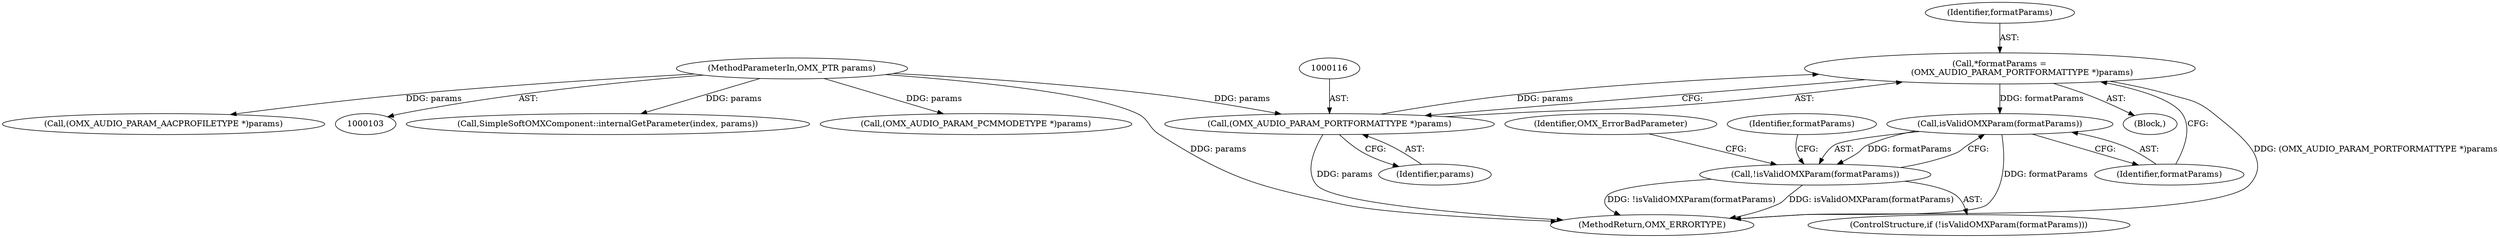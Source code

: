 digraph "0_Android_295c883fe3105b19bcd0f9e07d54c6b589fc5bff_4@pointer" {
"1000113" [label="(Call,*formatParams =\n                 (OMX_AUDIO_PARAM_PORTFORMATTYPE *)params)"];
"1000115" [label="(Call,(OMX_AUDIO_PARAM_PORTFORMATTYPE *)params)"];
"1000105" [label="(MethodParameterIn,OMX_PTR params)"];
"1000120" [label="(Call,isValidOMXParam(formatParams))"];
"1000119" [label="(Call,!isValidOMXParam(formatParams))"];
"1000379" [label="(Call,SimpleSoftOMXComponent::internalGetParameter(index, params))"];
"1000118" [label="(ControlStructure,if (!isValidOMXParam(formatParams)))"];
"1000111" [label="(Block,)"];
"1000114" [label="(Identifier,formatParams)"];
"1000124" [label="(Identifier,OMX_ErrorBadParameter)"];
"1000105" [label="(MethodParameterIn,OMX_PTR params)"];
"1000307" [label="(Call,(OMX_AUDIO_PARAM_PCMMODETYPE *)params)"];
"1000128" [label="(Identifier,formatParams)"];
"1000382" [label="(MethodReturn,OMX_ERRORTYPE)"];
"1000113" [label="(Call,*formatParams =\n                 (OMX_AUDIO_PARAM_PORTFORMATTYPE *)params)"];
"1000162" [label="(Call,(OMX_AUDIO_PARAM_AACPROFILETYPE *)params)"];
"1000115" [label="(Call,(OMX_AUDIO_PARAM_PORTFORMATTYPE *)params)"];
"1000121" [label="(Identifier,formatParams)"];
"1000120" [label="(Call,isValidOMXParam(formatParams))"];
"1000117" [label="(Identifier,params)"];
"1000119" [label="(Call,!isValidOMXParam(formatParams))"];
"1000113" -> "1000111"  [label="AST: "];
"1000113" -> "1000115"  [label="CFG: "];
"1000114" -> "1000113"  [label="AST: "];
"1000115" -> "1000113"  [label="AST: "];
"1000121" -> "1000113"  [label="CFG: "];
"1000113" -> "1000382"  [label="DDG: (OMX_AUDIO_PARAM_PORTFORMATTYPE *)params"];
"1000115" -> "1000113"  [label="DDG: params"];
"1000113" -> "1000120"  [label="DDG: formatParams"];
"1000115" -> "1000117"  [label="CFG: "];
"1000116" -> "1000115"  [label="AST: "];
"1000117" -> "1000115"  [label="AST: "];
"1000115" -> "1000382"  [label="DDG: params"];
"1000105" -> "1000115"  [label="DDG: params"];
"1000105" -> "1000103"  [label="AST: "];
"1000105" -> "1000382"  [label="DDG: params"];
"1000105" -> "1000162"  [label="DDG: params"];
"1000105" -> "1000307"  [label="DDG: params"];
"1000105" -> "1000379"  [label="DDG: params"];
"1000120" -> "1000119"  [label="AST: "];
"1000120" -> "1000121"  [label="CFG: "];
"1000121" -> "1000120"  [label="AST: "];
"1000119" -> "1000120"  [label="CFG: "];
"1000120" -> "1000382"  [label="DDG: formatParams"];
"1000120" -> "1000119"  [label="DDG: formatParams"];
"1000119" -> "1000118"  [label="AST: "];
"1000124" -> "1000119"  [label="CFG: "];
"1000128" -> "1000119"  [label="CFG: "];
"1000119" -> "1000382"  [label="DDG: isValidOMXParam(formatParams)"];
"1000119" -> "1000382"  [label="DDG: !isValidOMXParam(formatParams)"];
}
